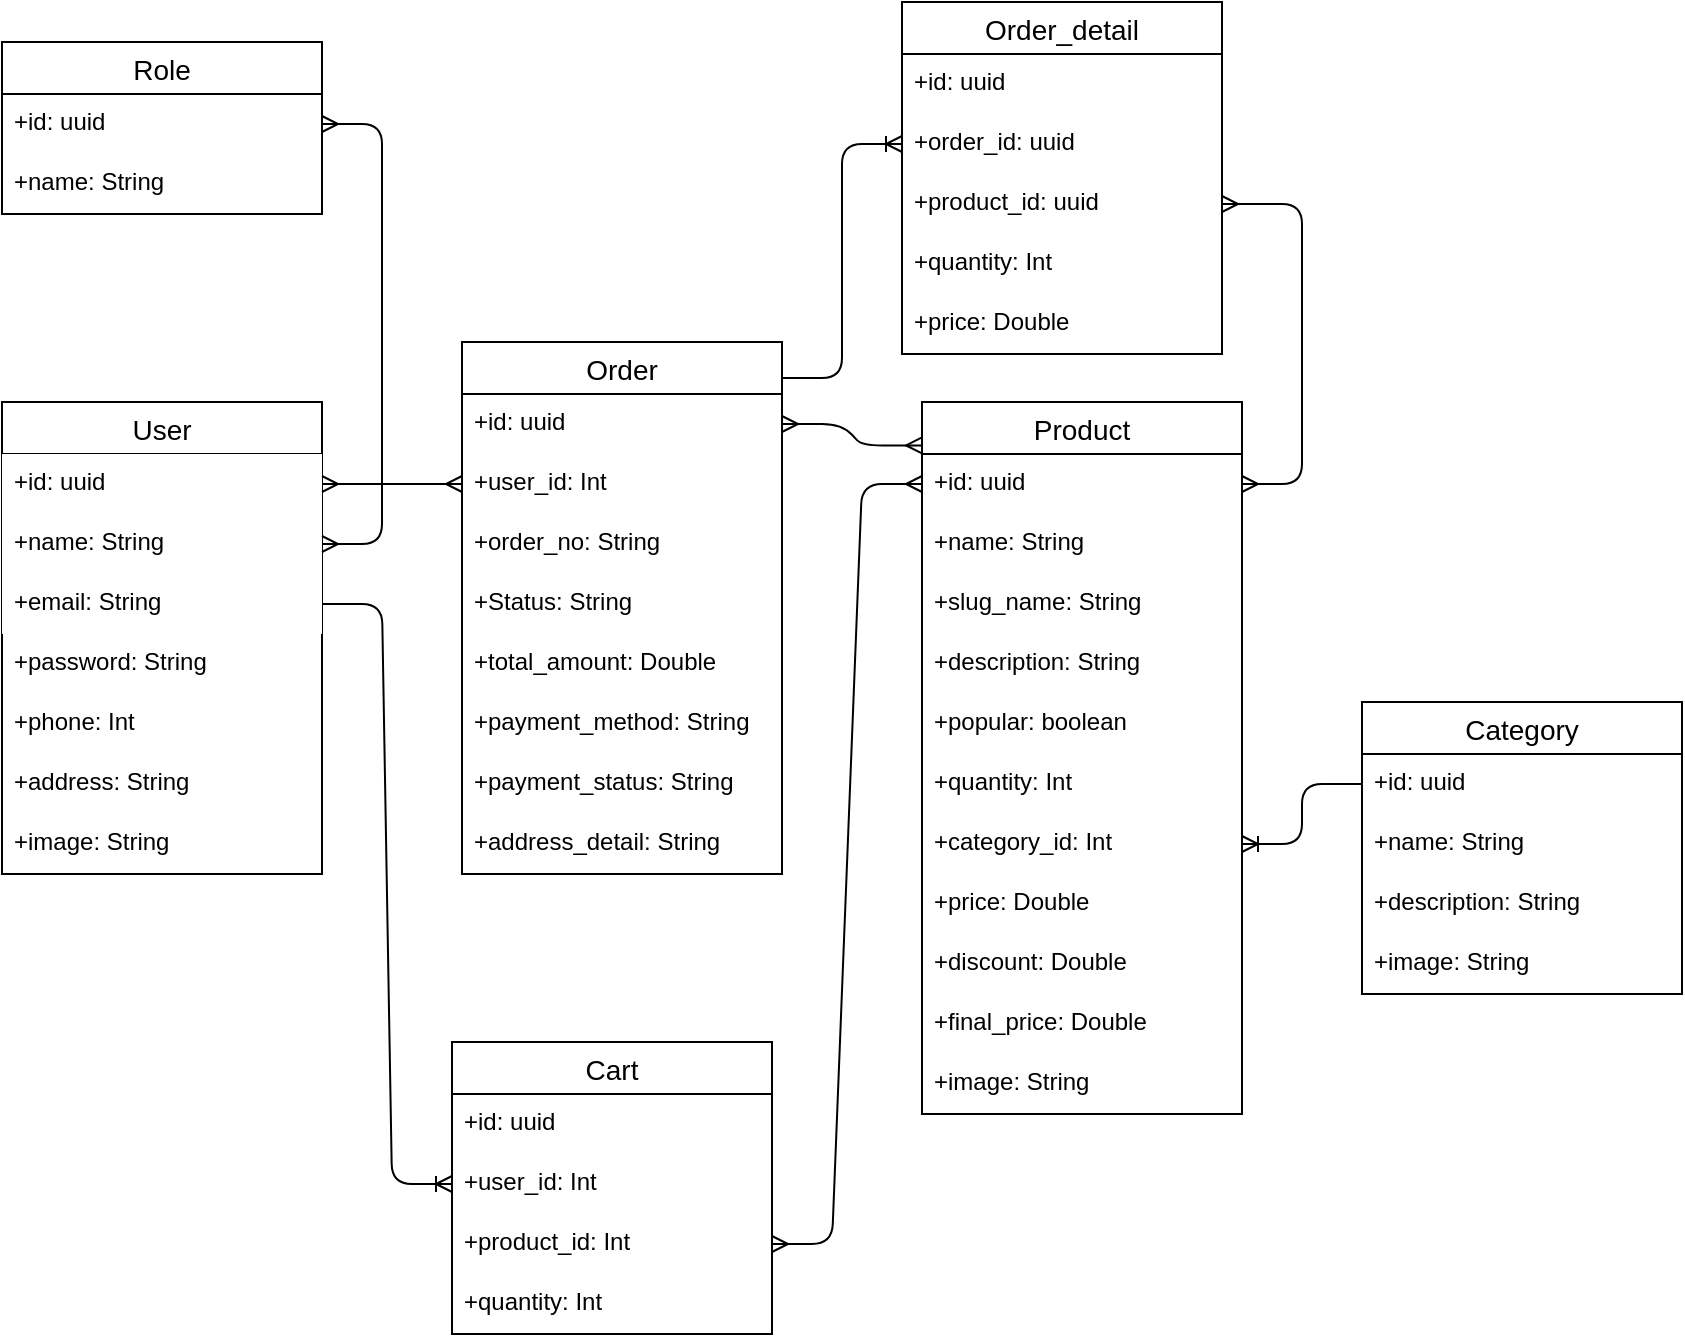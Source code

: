 <mxfile version="14.9.6" type="device"><diagram id="mA_Xq_9rH4cCqLA68o-o" name="Page-1"><mxGraphModel dx="1030" dy="688" grid="1" gridSize="10" guides="1" tooltips="1" connect="1" arrows="1" fold="1" page="1" pageScale="1" pageWidth="850" pageHeight="1100" math="0" shadow="0"><root><mxCell id="0"/><mxCell id="1" parent="0"/><mxCell id="szsgnP_pHz_UPNu-G8hC-1" value="User" style="swimlane;fontStyle=0;childLayout=stackLayout;horizontal=1;startSize=26;horizontalStack=0;resizeParent=1;resizeParentMax=0;resizeLast=0;collapsible=1;marginBottom=0;align=center;fontSize=14;gradientColor=#ffffff;sketch=0;flipV=0;flipH=1;" parent="1" vertex="1"><mxGeometry x="120" y="360" width="160" height="236" as="geometry"><mxRectangle x="120" y="160" width="50" height="26" as="alternateBounds"/></mxGeometry></mxCell><mxCell id="szsgnP_pHz_UPNu-G8hC-2" value="+id: uuid" style="text;spacingLeft=4;spacingRight=4;overflow=hidden;rotatable=0;points=[[0,0.5],[1,0.5]];portConstraint=eastwest;fontSize=12;fillColor=#ffffff;gradientColor=#ffffff;sketch=0;" parent="szsgnP_pHz_UPNu-G8hC-1" vertex="1"><mxGeometry y="26" width="160" height="30" as="geometry"/></mxCell><mxCell id="szsgnP_pHz_UPNu-G8hC-3" value="+name: String" style="text;spacingLeft=4;spacingRight=4;overflow=hidden;rotatable=0;points=[[0,0.5],[1,0.5]];portConstraint=eastwest;fontSize=12;fillColor=#ffffff;gradientColor=#ffffff;sketch=0;" parent="szsgnP_pHz_UPNu-G8hC-1" vertex="1"><mxGeometry y="56" width="160" height="30" as="geometry"/></mxCell><mxCell id="szsgnP_pHz_UPNu-G8hC-4" value="+email: String" style="text;spacingLeft=4;spacingRight=4;overflow=hidden;rotatable=0;points=[[0,0.5],[1,0.5]];portConstraint=eastwest;fontSize=12;fillColor=#ffffff;gradientColor=#ffffff;sketch=0;" parent="szsgnP_pHz_UPNu-G8hC-1" vertex="1"><mxGeometry y="86" width="160" height="30" as="geometry"/></mxCell><mxCell id="szsgnP_pHz_UPNu-G8hC-80" value="+password: String" style="text;strokeColor=none;fillColor=none;spacingLeft=4;spacingRight=4;overflow=hidden;rotatable=0;points=[[0,0.5],[1,0.5]];portConstraint=eastwest;fontSize=12;sketch=0;" parent="szsgnP_pHz_UPNu-G8hC-1" vertex="1"><mxGeometry y="116" width="160" height="30" as="geometry"/></mxCell><mxCell id="szsgnP_pHz_UPNu-G8hC-87" value="+phone: Int" style="text;strokeColor=none;fillColor=none;spacingLeft=4;spacingRight=4;overflow=hidden;rotatable=0;points=[[0,0.5],[1,0.5]];portConstraint=eastwest;fontSize=12;sketch=0;" parent="szsgnP_pHz_UPNu-G8hC-1" vertex="1"><mxGeometry y="146" width="160" height="30" as="geometry"/></mxCell><mxCell id="szsgnP_pHz_UPNu-G8hC-88" value="+address: String" style="text;strokeColor=none;fillColor=none;spacingLeft=4;spacingRight=4;overflow=hidden;rotatable=0;points=[[0,0.5],[1,0.5]];portConstraint=eastwest;fontSize=12;sketch=0;" parent="szsgnP_pHz_UPNu-G8hC-1" vertex="1"><mxGeometry y="176" width="160" height="30" as="geometry"/></mxCell><mxCell id="Nj2TFNZYnPIQuqd1hG33-14" value="+image: String" style="text;strokeColor=none;fillColor=none;spacingLeft=4;spacingRight=4;overflow=hidden;rotatable=0;points=[[0,0.5],[1,0.5]];portConstraint=eastwest;fontSize=12;" parent="szsgnP_pHz_UPNu-G8hC-1" vertex="1"><mxGeometry y="206" width="160" height="30" as="geometry"/></mxCell><mxCell id="szsgnP_pHz_UPNu-G8hC-82" value="Role" style="swimlane;fontStyle=0;childLayout=stackLayout;horizontal=1;startSize=26;horizontalStack=0;resizeParent=1;resizeParentMax=0;resizeLast=0;collapsible=1;marginBottom=0;align=center;fontSize=14;sketch=0;strokeColor=#000000;fillColor=#ffffff;gradientColor=#ffffff;" parent="1" vertex="1"><mxGeometry x="120" y="180" width="160" height="86" as="geometry"/></mxCell><mxCell id="szsgnP_pHz_UPNu-G8hC-83" value="+id: uuid" style="text;strokeColor=none;fillColor=none;spacingLeft=4;spacingRight=4;overflow=hidden;rotatable=0;points=[[0,0.5],[1,0.5]];portConstraint=eastwest;fontSize=12;" parent="szsgnP_pHz_UPNu-G8hC-82" vertex="1"><mxGeometry y="26" width="160" height="30" as="geometry"/></mxCell><mxCell id="szsgnP_pHz_UPNu-G8hC-84" value="+name: String" style="text;strokeColor=none;fillColor=none;spacingLeft=4;spacingRight=4;overflow=hidden;rotatable=0;points=[[0,0.5],[1,0.5]];portConstraint=eastwest;fontSize=12;" parent="szsgnP_pHz_UPNu-G8hC-82" vertex="1"><mxGeometry y="56" width="160" height="30" as="geometry"/></mxCell><mxCell id="szsgnP_pHz_UPNu-G8hC-86" value="" style="edgeStyle=entityRelationEdgeStyle;fontSize=12;html=1;endArrow=ERmany;startArrow=ERmany;exitX=1;exitY=0.5;exitDx=0;exitDy=0;" parent="1" source="szsgnP_pHz_UPNu-G8hC-83" target="szsgnP_pHz_UPNu-G8hC-3" edge="1"><mxGeometry width="100" height="100" relative="1" as="geometry"><mxPoint x="420" y="390" as="sourcePoint"/><mxPoint x="520" y="290" as="targetPoint"/></mxGeometry></mxCell><mxCell id="szsgnP_pHz_UPNu-G8hC-89" value="Category" style="swimlane;fontStyle=0;childLayout=stackLayout;horizontal=1;startSize=26;horizontalStack=0;resizeParent=1;resizeParentMax=0;resizeLast=0;collapsible=1;marginBottom=0;align=center;fontSize=14;sketch=0;strokeColor=#000000;fillColor=#ffffff;gradientColor=#ffffff;" parent="1" vertex="1"><mxGeometry x="800" y="510" width="160" height="146" as="geometry"/></mxCell><mxCell id="szsgnP_pHz_UPNu-G8hC-90" value="+id: uuid" style="text;strokeColor=none;fillColor=none;spacingLeft=4;spacingRight=4;overflow=hidden;rotatable=0;points=[[0,0.5],[1,0.5]];portConstraint=eastwest;fontSize=12;" parent="szsgnP_pHz_UPNu-G8hC-89" vertex="1"><mxGeometry y="26" width="160" height="30" as="geometry"/></mxCell><mxCell id="szsgnP_pHz_UPNu-G8hC-91" value="+name: String" style="text;strokeColor=none;fillColor=none;spacingLeft=4;spacingRight=4;overflow=hidden;rotatable=0;points=[[0,0.5],[1,0.5]];portConstraint=eastwest;fontSize=12;" parent="szsgnP_pHz_UPNu-G8hC-89" vertex="1"><mxGeometry y="56" width="160" height="30" as="geometry"/></mxCell><mxCell id="szsgnP_pHz_UPNu-G8hC-92" value="+description: String" style="text;strokeColor=none;fillColor=none;spacingLeft=4;spacingRight=4;overflow=hidden;rotatable=0;points=[[0,0.5],[1,0.5]];portConstraint=eastwest;fontSize=12;" parent="szsgnP_pHz_UPNu-G8hC-89" vertex="1"><mxGeometry y="86" width="160" height="30" as="geometry"/></mxCell><mxCell id="szsgnP_pHz_UPNu-G8hC-93" value="+image: String" style="text;strokeColor=none;fillColor=none;spacingLeft=4;spacingRight=4;overflow=hidden;rotatable=0;points=[[0,0.5],[1,0.5]];portConstraint=eastwest;fontSize=12;sketch=0;" parent="szsgnP_pHz_UPNu-G8hC-89" vertex="1"><mxGeometry y="116" width="160" height="30" as="geometry"/></mxCell><mxCell id="szsgnP_pHz_UPNu-G8hC-94" value="Product" style="swimlane;fontStyle=0;childLayout=stackLayout;horizontal=1;startSize=26;horizontalStack=0;resizeParent=1;resizeParentMax=0;resizeLast=0;collapsible=1;marginBottom=0;align=center;fontSize=14;sketch=0;strokeColor=#000000;fillColor=#ffffff;gradientColor=#ffffff;" parent="1" vertex="1"><mxGeometry x="580" y="360" width="160" height="356" as="geometry"/></mxCell><mxCell id="szsgnP_pHz_UPNu-G8hC-95" value="+id: uuid" style="text;strokeColor=none;fillColor=none;spacingLeft=4;spacingRight=4;overflow=hidden;rotatable=0;points=[[0,0.5],[1,0.5]];portConstraint=eastwest;fontSize=12;" parent="szsgnP_pHz_UPNu-G8hC-94" vertex="1"><mxGeometry y="26" width="160" height="30" as="geometry"/></mxCell><mxCell id="szsgnP_pHz_UPNu-G8hC-96" value="+name: String" style="text;strokeColor=none;fillColor=none;spacingLeft=4;spacingRight=4;overflow=hidden;rotatable=0;points=[[0,0.5],[1,0.5]];portConstraint=eastwest;fontSize=12;" parent="szsgnP_pHz_UPNu-G8hC-94" vertex="1"><mxGeometry y="56" width="160" height="30" as="geometry"/></mxCell><mxCell id="I5iUXk9R82g1OaS7Nhil-1" value="+slug_name: String" style="text;strokeColor=none;fillColor=none;spacingLeft=4;spacingRight=4;overflow=hidden;rotatable=0;points=[[0,0.5],[1,0.5]];portConstraint=eastwest;fontSize=12;" vertex="1" parent="szsgnP_pHz_UPNu-G8hC-94"><mxGeometry y="86" width="160" height="30" as="geometry"/></mxCell><mxCell id="szsgnP_pHz_UPNu-G8hC-97" value="+description: String" style="text;strokeColor=none;fillColor=none;spacingLeft=4;spacingRight=4;overflow=hidden;rotatable=0;points=[[0,0.5],[1,0.5]];portConstraint=eastwest;fontSize=12;" parent="szsgnP_pHz_UPNu-G8hC-94" vertex="1"><mxGeometry y="116" width="160" height="30" as="geometry"/></mxCell><mxCell id="szsgnP_pHz_UPNu-G8hC-98" value="+popular: boolean" style="text;strokeColor=none;fillColor=none;spacingLeft=4;spacingRight=4;overflow=hidden;rotatable=0;points=[[0,0.5],[1,0.5]];portConstraint=eastwest;fontSize=12;sketch=0;" parent="szsgnP_pHz_UPNu-G8hC-94" vertex="1"><mxGeometry y="146" width="160" height="30" as="geometry"/></mxCell><mxCell id="szsgnP_pHz_UPNu-G8hC-99" value="+quantity: Int" style="text;strokeColor=none;fillColor=none;spacingLeft=4;spacingRight=4;overflow=hidden;rotatable=0;points=[[0,0.5],[1,0.5]];portConstraint=eastwest;fontSize=12;sketch=0;" parent="szsgnP_pHz_UPNu-G8hC-94" vertex="1"><mxGeometry y="176" width="160" height="30" as="geometry"/></mxCell><mxCell id="szsgnP_pHz_UPNu-G8hC-101" value="+category_id: Int" style="text;strokeColor=none;fillColor=none;spacingLeft=4;spacingRight=4;overflow=hidden;rotatable=0;points=[[0,0.5],[1,0.5]];portConstraint=eastwest;fontSize=12;sketch=0;" parent="szsgnP_pHz_UPNu-G8hC-94" vertex="1"><mxGeometry y="206" width="160" height="30" as="geometry"/></mxCell><mxCell id="szsgnP_pHz_UPNu-G8hC-102" value="+price: Double" style="text;strokeColor=none;fillColor=none;spacingLeft=4;spacingRight=4;overflow=hidden;rotatable=0;points=[[0,0.5],[1,0.5]];portConstraint=eastwest;fontSize=12;sketch=0;" parent="szsgnP_pHz_UPNu-G8hC-94" vertex="1"><mxGeometry y="236" width="160" height="30" as="geometry"/></mxCell><mxCell id="szsgnP_pHz_UPNu-G8hC-103" value="+discount: Double" style="text;strokeColor=none;fillColor=none;spacingLeft=4;spacingRight=4;overflow=hidden;rotatable=0;points=[[0,0.5],[1,0.5]];portConstraint=eastwest;fontSize=12;sketch=0;" parent="szsgnP_pHz_UPNu-G8hC-94" vertex="1"><mxGeometry y="266" width="160" height="30" as="geometry"/></mxCell><mxCell id="szsgnP_pHz_UPNu-G8hC-104" value="+final_price: Double" style="text;strokeColor=none;fillColor=none;spacingLeft=4;spacingRight=4;overflow=hidden;rotatable=0;points=[[0,0.5],[1,0.5]];portConstraint=eastwest;fontSize=12;sketch=0;" parent="szsgnP_pHz_UPNu-G8hC-94" vertex="1"><mxGeometry y="296" width="160" height="30" as="geometry"/></mxCell><mxCell id="szsgnP_pHz_UPNu-G8hC-105" value="+image: String" style="text;strokeColor=none;fillColor=none;spacingLeft=4;spacingRight=4;overflow=hidden;rotatable=0;points=[[0,0.5],[1,0.5]];portConstraint=eastwest;fontSize=12;sketch=0;" parent="szsgnP_pHz_UPNu-G8hC-94" vertex="1"><mxGeometry y="326" width="160" height="30" as="geometry"/></mxCell><mxCell id="szsgnP_pHz_UPNu-G8hC-106" value="" style="edgeStyle=entityRelationEdgeStyle;fontSize=12;html=1;endArrow=ERoneToMany;exitX=0;exitY=0.5;exitDx=0;exitDy=0;entryX=1;entryY=0.5;entryDx=0;entryDy=0;" parent="1" source="szsgnP_pHz_UPNu-G8hC-90" target="szsgnP_pHz_UPNu-G8hC-101" edge="1"><mxGeometry width="100" height="100" relative="1" as="geometry"><mxPoint x="690" y="410" as="sourcePoint"/><mxPoint x="790" y="310" as="targetPoint"/></mxGeometry></mxCell><mxCell id="szsgnP_pHz_UPNu-G8hC-107" value="Cart" style="swimlane;fontStyle=0;childLayout=stackLayout;horizontal=1;startSize=26;horizontalStack=0;resizeParent=1;resizeParentMax=0;resizeLast=0;collapsible=1;marginBottom=0;align=center;fontSize=14;sketch=0;strokeColor=#000000;fillColor=#ffffff;gradientColor=#ffffff;" parent="1" vertex="1"><mxGeometry x="345" y="680" width="160" height="146" as="geometry"/></mxCell><mxCell id="szsgnP_pHz_UPNu-G8hC-108" value="+id: uuid" style="text;strokeColor=none;fillColor=none;spacingLeft=4;spacingRight=4;overflow=hidden;rotatable=0;points=[[0,0.5],[1,0.5]];portConstraint=eastwest;fontSize=12;" parent="szsgnP_pHz_UPNu-G8hC-107" vertex="1"><mxGeometry y="26" width="160" height="30" as="geometry"/></mxCell><mxCell id="szsgnP_pHz_UPNu-G8hC-109" value="+user_id: Int" style="text;strokeColor=none;fillColor=none;spacingLeft=4;spacingRight=4;overflow=hidden;rotatable=0;points=[[0,0.5],[1,0.5]];portConstraint=eastwest;fontSize=12;" parent="szsgnP_pHz_UPNu-G8hC-107" vertex="1"><mxGeometry y="56" width="160" height="30" as="geometry"/></mxCell><mxCell id="szsgnP_pHz_UPNu-G8hC-110" value="+product_id: Int" style="text;strokeColor=none;fillColor=none;spacingLeft=4;spacingRight=4;overflow=hidden;rotatable=0;points=[[0,0.5],[1,0.5]];portConstraint=eastwest;fontSize=12;" parent="szsgnP_pHz_UPNu-G8hC-107" vertex="1"><mxGeometry y="86" width="160" height="30" as="geometry"/></mxCell><mxCell id="szsgnP_pHz_UPNu-G8hC-111" value="+quantity: Int" style="text;strokeColor=none;fillColor=none;spacingLeft=4;spacingRight=4;overflow=hidden;rotatable=0;points=[[0,0.5],[1,0.5]];portConstraint=eastwest;fontSize=12;sketch=0;" parent="szsgnP_pHz_UPNu-G8hC-107" vertex="1"><mxGeometry y="116" width="160" height="30" as="geometry"/></mxCell><mxCell id="szsgnP_pHz_UPNu-G8hC-112" value="Order" style="swimlane;fontStyle=0;childLayout=stackLayout;horizontal=1;startSize=26;horizontalStack=0;resizeParent=1;resizeParentMax=0;resizeLast=0;collapsible=1;marginBottom=0;align=center;fontSize=14;sketch=0;strokeColor=#000000;fillColor=#ffffff;gradientColor=#ffffff;" parent="1" vertex="1"><mxGeometry x="350" y="330" width="160" height="266" as="geometry"/></mxCell><mxCell id="szsgnP_pHz_UPNu-G8hC-113" value="+id: uuid" style="text;strokeColor=none;fillColor=none;spacingLeft=4;spacingRight=4;overflow=hidden;rotatable=0;points=[[0,0.5],[1,0.5]];portConstraint=eastwest;fontSize=12;" parent="szsgnP_pHz_UPNu-G8hC-112" vertex="1"><mxGeometry y="26" width="160" height="30" as="geometry"/></mxCell><mxCell id="szsgnP_pHz_UPNu-G8hC-115" value="+user_id: Int" style="text;strokeColor=none;fillColor=none;spacingLeft=4;spacingRight=4;overflow=hidden;rotatable=0;points=[[0,0.5],[1,0.5]];portConstraint=eastwest;fontSize=12;" parent="szsgnP_pHz_UPNu-G8hC-112" vertex="1"><mxGeometry y="56" width="160" height="30" as="geometry"/></mxCell><mxCell id="szsgnP_pHz_UPNu-G8hC-116" value="+order_no: String" style="text;strokeColor=none;fillColor=none;spacingLeft=4;spacingRight=4;overflow=hidden;rotatable=0;points=[[0,0.5],[1,0.5]];portConstraint=eastwest;fontSize=12;sketch=0;" parent="szsgnP_pHz_UPNu-G8hC-112" vertex="1"><mxGeometry y="86" width="160" height="30" as="geometry"/></mxCell><mxCell id="szsgnP_pHz_UPNu-G8hC-118" value="+Status: String" style="text;strokeColor=none;fillColor=none;spacingLeft=4;spacingRight=4;overflow=hidden;rotatable=0;points=[[0,0.5],[1,0.5]];portConstraint=eastwest;fontSize=12;sketch=0;" parent="szsgnP_pHz_UPNu-G8hC-112" vertex="1"><mxGeometry y="116" width="160" height="30" as="geometry"/></mxCell><mxCell id="Nj2TFNZYnPIQuqd1hG33-6" value="+total_amount: Double" style="text;strokeColor=none;fillColor=none;spacingLeft=4;spacingRight=4;overflow=hidden;rotatable=0;points=[[0,0.5],[1,0.5]];portConstraint=eastwest;fontSize=12;" parent="szsgnP_pHz_UPNu-G8hC-112" vertex="1"><mxGeometry y="146" width="160" height="30" as="geometry"/></mxCell><mxCell id="szsgnP_pHz_UPNu-G8hC-119" value="+payment_method: String" style="text;strokeColor=none;fillColor=none;spacingLeft=4;spacingRight=4;overflow=hidden;rotatable=0;points=[[0,0.5],[1,0.5]];portConstraint=eastwest;fontSize=12;sketch=0;" parent="szsgnP_pHz_UPNu-G8hC-112" vertex="1"><mxGeometry y="176" width="160" height="30" as="geometry"/></mxCell><mxCell id="szsgnP_pHz_UPNu-G8hC-120" value="+payment_status: String" style="text;strokeColor=none;fillColor=none;spacingLeft=4;spacingRight=4;overflow=hidden;rotatable=0;points=[[0,0.5],[1,0.5]];portConstraint=eastwest;fontSize=12;sketch=0;" parent="szsgnP_pHz_UPNu-G8hC-112" vertex="1"><mxGeometry y="206" width="160" height="30" as="geometry"/></mxCell><mxCell id="szsgnP_pHz_UPNu-G8hC-121" value="+address_detail: String" style="text;strokeColor=none;fillColor=none;spacingLeft=4;spacingRight=4;overflow=hidden;rotatable=0;points=[[0,0.5],[1,0.5]];portConstraint=eastwest;fontSize=12;sketch=0;" parent="szsgnP_pHz_UPNu-G8hC-112" vertex="1"><mxGeometry y="236" width="160" height="30" as="geometry"/></mxCell><mxCell id="szsgnP_pHz_UPNu-G8hC-124" value="" style="edgeStyle=entityRelationEdgeStyle;fontSize=12;html=1;endArrow=ERmany;startArrow=ERmany;entryX=0;entryY=0.5;entryDx=0;entryDy=0;" parent="1" source="szsgnP_pHz_UPNu-G8hC-110" target="szsgnP_pHz_UPNu-G8hC-95" edge="1"><mxGeometry width="100" height="100" relative="1" as="geometry"><mxPoint x="460" y="550" as="sourcePoint"/><mxPoint x="560" y="450" as="targetPoint"/></mxGeometry></mxCell><mxCell id="szsgnP_pHz_UPNu-G8hC-126" value="" style="edgeStyle=entityRelationEdgeStyle;fontSize=12;html=1;endArrow=ERmany;startArrow=ERmany;exitX=1;exitY=0.5;exitDx=0;exitDy=0;entryX=0;entryY=0.061;entryDx=0;entryDy=0;entryPerimeter=0;" parent="1" source="szsgnP_pHz_UPNu-G8hC-113" target="szsgnP_pHz_UPNu-G8hC-94" edge="1"><mxGeometry width="100" height="100" relative="1" as="geometry"><mxPoint x="490" y="280" as="sourcePoint"/><mxPoint x="590" y="180" as="targetPoint"/></mxGeometry></mxCell><mxCell id="Nj2TFNZYnPIQuqd1hG33-1" value="Order_detail" style="swimlane;fontStyle=0;childLayout=stackLayout;horizontal=1;startSize=26;horizontalStack=0;resizeParent=1;resizeParentMax=0;resizeLast=0;collapsible=1;marginBottom=0;align=center;fontSize=14;" parent="1" vertex="1"><mxGeometry x="570" y="160" width="160" height="176" as="geometry"/></mxCell><mxCell id="Nj2TFNZYnPIQuqd1hG33-2" value="+id: uuid" style="text;strokeColor=none;fillColor=none;spacingLeft=4;spacingRight=4;overflow=hidden;rotatable=0;points=[[0,0.5],[1,0.5]];portConstraint=eastwest;fontSize=12;" parent="Nj2TFNZYnPIQuqd1hG33-1" vertex="1"><mxGeometry y="26" width="160" height="30" as="geometry"/></mxCell><mxCell id="Nj2TFNZYnPIQuqd1hG33-13" value="+order_id: uuid" style="text;strokeColor=none;fillColor=none;spacingLeft=4;spacingRight=4;overflow=hidden;rotatable=0;points=[[0,0.5],[1,0.5]];portConstraint=eastwest;fontSize=12;" parent="Nj2TFNZYnPIQuqd1hG33-1" vertex="1"><mxGeometry y="56" width="160" height="30" as="geometry"/></mxCell><mxCell id="Nj2TFNZYnPIQuqd1hG33-3" value="+product_id: uuid" style="text;strokeColor=none;fillColor=none;spacingLeft=4;spacingRight=4;overflow=hidden;rotatable=0;points=[[0,0.5],[1,0.5]];portConstraint=eastwest;fontSize=12;" parent="Nj2TFNZYnPIQuqd1hG33-1" vertex="1"><mxGeometry y="86" width="160" height="30" as="geometry"/></mxCell><mxCell id="Nj2TFNZYnPIQuqd1hG33-4" value="+quantity: Int" style="text;strokeColor=none;fillColor=none;spacingLeft=4;spacingRight=4;overflow=hidden;rotatable=0;points=[[0,0.5],[1,0.5]];portConstraint=eastwest;fontSize=12;" parent="Nj2TFNZYnPIQuqd1hG33-1" vertex="1"><mxGeometry y="116" width="160" height="30" as="geometry"/></mxCell><mxCell id="Nj2TFNZYnPIQuqd1hG33-12" value="+price: Double" style="text;strokeColor=none;fillColor=none;spacingLeft=4;spacingRight=4;overflow=hidden;rotatable=0;points=[[0,0.5],[1,0.5]];portConstraint=eastwest;fontSize=12;" parent="Nj2TFNZYnPIQuqd1hG33-1" vertex="1"><mxGeometry y="146" width="160" height="30" as="geometry"/></mxCell><mxCell id="Nj2TFNZYnPIQuqd1hG33-7" value="" style="edgeStyle=entityRelationEdgeStyle;fontSize=12;html=1;endArrow=ERmany;startArrow=ERmany;exitX=1;exitY=0.5;exitDx=0;exitDy=0;" parent="1" source="Nj2TFNZYnPIQuqd1hG33-3" target="szsgnP_pHz_UPNu-G8hC-95" edge="1"><mxGeometry width="100" height="100" relative="1" as="geometry"><mxPoint x="760" y="680" as="sourcePoint"/><mxPoint x="800" y="450" as="targetPoint"/></mxGeometry></mxCell><mxCell id="Nj2TFNZYnPIQuqd1hG33-8" value="" style="edgeStyle=entityRelationEdgeStyle;fontSize=12;html=1;endArrow=ERoneToMany;entryX=0;entryY=0.5;entryDx=0;entryDy=0;" parent="1" source="szsgnP_pHz_UPNu-G8hC-4" target="szsgnP_pHz_UPNu-G8hC-109" edge="1"><mxGeometry width="100" height="100" relative="1" as="geometry"><mxPoint x="290" y="730" as="sourcePoint"/><mxPoint x="250" y="780" as="targetPoint"/></mxGeometry></mxCell><mxCell id="Nj2TFNZYnPIQuqd1hG33-9" value="" style="edgeStyle=entityRelationEdgeStyle;fontSize=12;html=1;endArrow=ERoneToMany;" parent="1" target="Nj2TFNZYnPIQuqd1hG33-13" edge="1"><mxGeometry width="100" height="100" relative="1" as="geometry"><mxPoint x="510" y="348" as="sourcePoint"/><mxPoint x="620" y="490" as="targetPoint"/></mxGeometry></mxCell><mxCell id="Nj2TFNZYnPIQuqd1hG33-11" value="" style="edgeStyle=entityRelationEdgeStyle;fontSize=12;html=1;endArrow=ERmany;startArrow=ERmany;" parent="1" source="szsgnP_pHz_UPNu-G8hC-2" target="szsgnP_pHz_UPNu-G8hC-115" edge="1"><mxGeometry width="100" height="100" relative="1" as="geometry"><mxPoint x="340" y="340" as="sourcePoint"/><mxPoint x="440" y="240" as="targetPoint"/></mxGeometry></mxCell></root></mxGraphModel></diagram></mxfile>